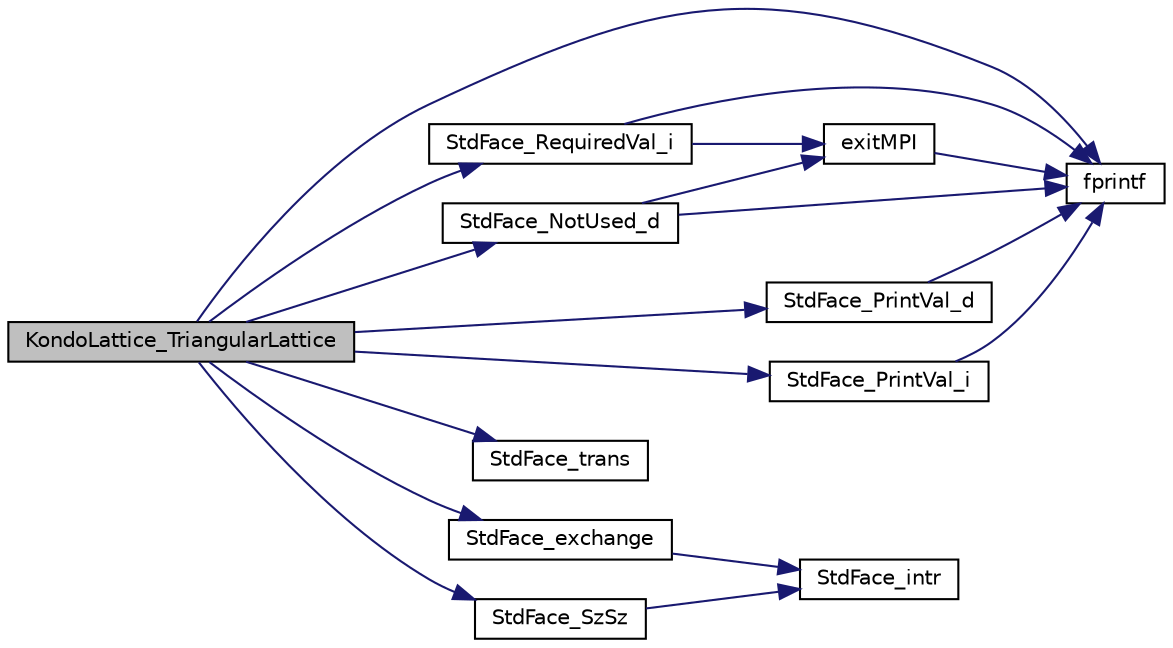 digraph "KondoLattice_TriangularLattice"
{
 // INTERACTIVE_SVG=YES
  edge [fontname="Helvetica",fontsize="10",labelfontname="Helvetica",labelfontsize="10"];
  node [fontname="Helvetica",fontsize="10",shape=record];
  rankdir="LR";
  Node1 [label="KondoLattice_TriangularLattice",height=0.2,width=0.4,color="black", fillcolor="grey75", style="filled", fontcolor="black"];
  Node1 -> Node2 [color="midnightblue",fontsize="10",style="solid",fontname="Helvetica"];
  Node2 [label="fprintf",height=0.2,width=0.4,color="black", fillcolor="white", style="filled",URL="$xfreemem__large_8c.html#a5c1bb0da45eec945c4cc3233c7d8427e"];
  Node1 -> Node3 [color="midnightblue",fontsize="10",style="solid",fontname="Helvetica"];
  Node3 [label="StdFace_RequiredVal_i",height=0.2,width=0.4,color="black", fillcolor="white", style="filled",URL="$_std_face___model_util_8c.html#aa10304b418d3e5f362a13c06749be672"];
  Node3 -> Node2 [color="midnightblue",fontsize="10",style="solid",fontname="Helvetica"];
  Node3 -> Node4 [color="midnightblue",fontsize="10",style="solid",fontname="Helvetica"];
  Node4 [label="exitMPI",height=0.2,width=0.4,color="black", fillcolor="white", style="filled",URL="$wrapper_m_p_i_8h.html#ae0504dbbe2857fc4f3c84ef0b7bc45ed"];
  Node4 -> Node2 [color="midnightblue",fontsize="10",style="solid",fontname="Helvetica"];
  Node1 -> Node5 [color="midnightblue",fontsize="10",style="solid",fontname="Helvetica"];
  Node5 [label="StdFace_PrintVal_d",height=0.2,width=0.4,color="black", fillcolor="white", style="filled",URL="$_std_face___model_util_8c.html#a40c0095bc5329e343502d453f929fecc"];
  Node5 -> Node2 [color="midnightblue",fontsize="10",style="solid",fontname="Helvetica"];
  Node1 -> Node6 [color="midnightblue",fontsize="10",style="solid",fontname="Helvetica"];
  Node6 [label="StdFace_NotUsed_d",height=0.2,width=0.4,color="black", fillcolor="white", style="filled",URL="$_std_face___model_util_8c.html#a05386999c1e68124dd96f79ccdd80dbd"];
  Node6 -> Node2 [color="midnightblue",fontsize="10",style="solid",fontname="Helvetica"];
  Node6 -> Node4 [color="midnightblue",fontsize="10",style="solid",fontname="Helvetica"];
  Node1 -> Node7 [color="midnightblue",fontsize="10",style="solid",fontname="Helvetica"];
  Node7 [label="StdFace_trans",height=0.2,width=0.4,color="black", fillcolor="white", style="filled",URL="$_std_face___model_util_8c.html#a4b607adce5209d09c9e4ec65d5934fd2"];
  Node1 -> Node8 [color="midnightblue",fontsize="10",style="solid",fontname="Helvetica"];
  Node8 [label="StdFace_exchange",height=0.2,width=0.4,color="black", fillcolor="white", style="filled",URL="$_std_face___model_util_8c.html#a5073499d756dac5c2e4ceb13501ded0a"];
  Node8 -> Node9 [color="midnightblue",fontsize="10",style="solid",fontname="Helvetica"];
  Node9 [label="StdFace_intr",height=0.2,width=0.4,color="black", fillcolor="white", style="filled",URL="$_std_face___model_util_8c.html#afe20afd6c3e5eb1c5ce127311c9e02a2"];
  Node1 -> Node10 [color="midnightblue",fontsize="10",style="solid",fontname="Helvetica"];
  Node10 [label="StdFace_SzSz",height=0.2,width=0.4,color="black", fillcolor="white", style="filled",URL="$_std_face___model_util_8c.html#a73a8dfd279d22cd5babb1952fecdbfc4"];
  Node10 -> Node9 [color="midnightblue",fontsize="10",style="solid",fontname="Helvetica"];
  Node1 -> Node11 [color="midnightblue",fontsize="10",style="solid",fontname="Helvetica"];
  Node11 [label="StdFace_PrintVal_i",height=0.2,width=0.4,color="black", fillcolor="white", style="filled",URL="$_std_face___model_util_8c.html#ad0b1739352d13d79ba19e2973abb67f9"];
  Node11 -> Node2 [color="midnightblue",fontsize="10",style="solid",fontname="Helvetica"];
}
